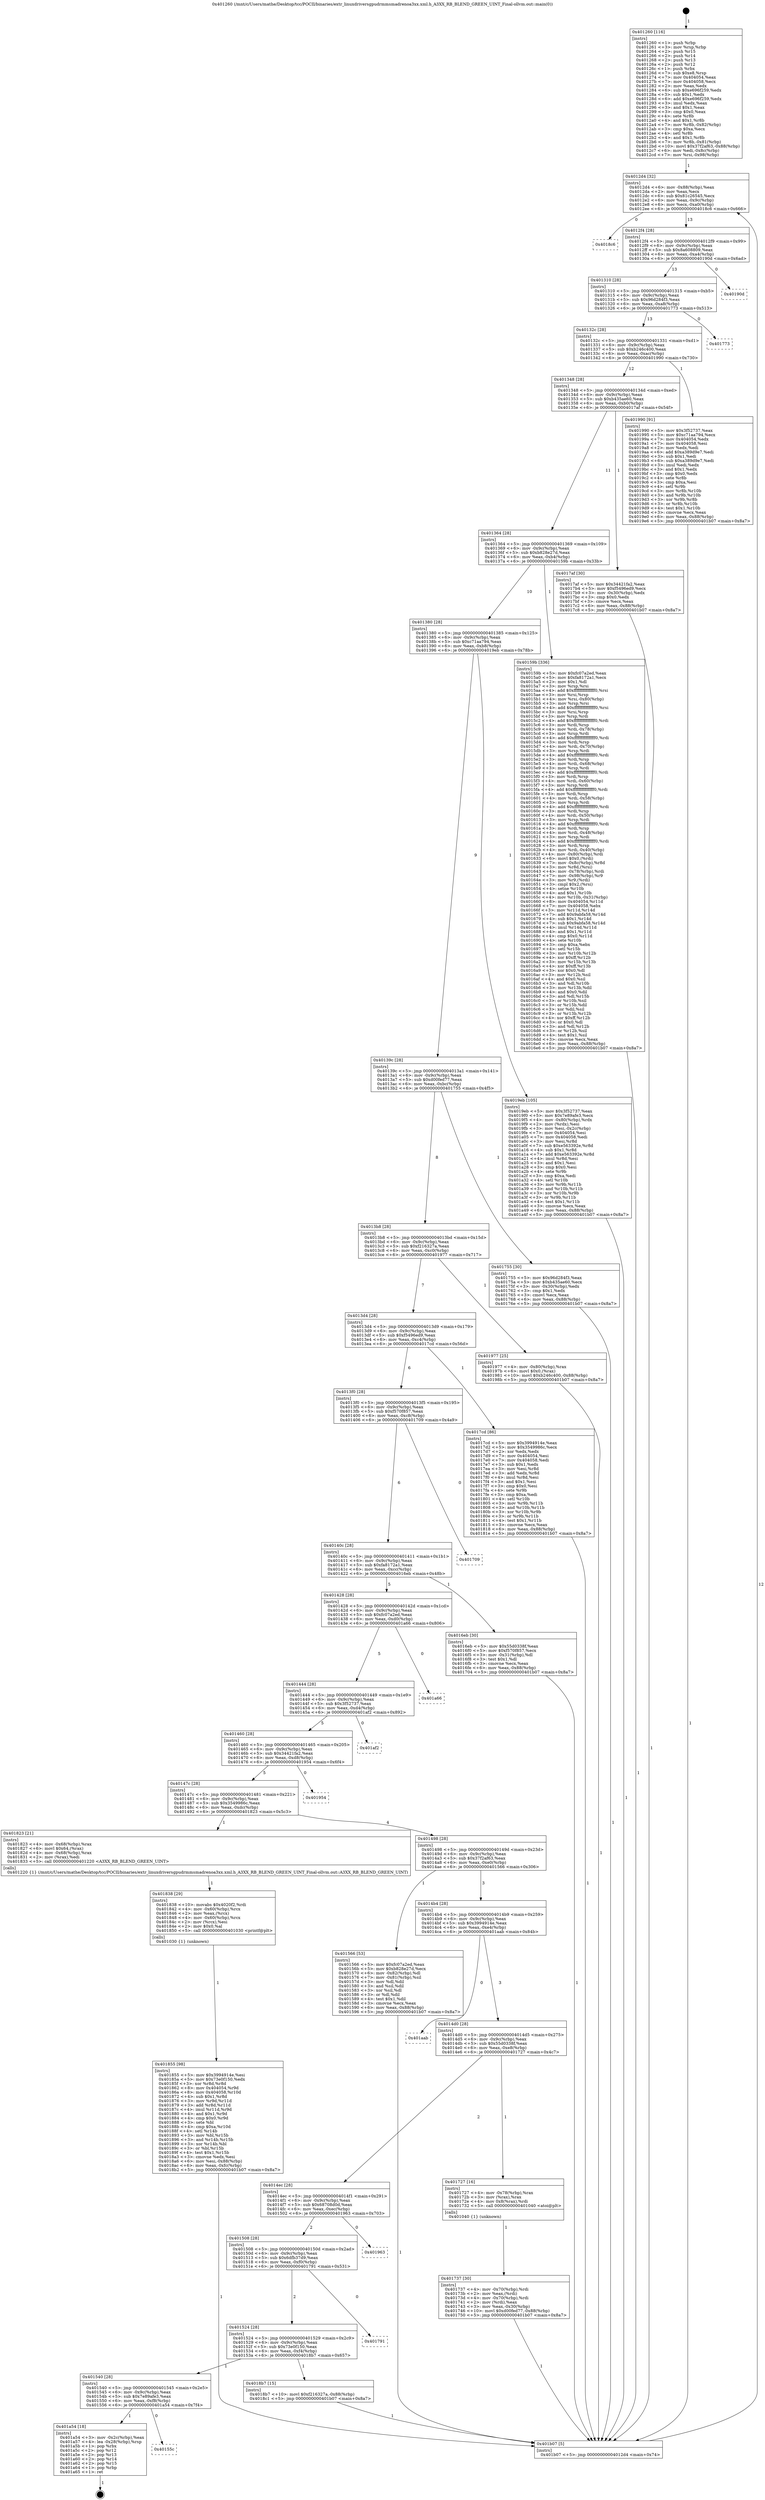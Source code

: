 digraph "0x401260" {
  label = "0x401260 (/mnt/c/Users/mathe/Desktop/tcc/POCII/binaries/extr_linuxdriversgpudrmmsmadrenoa3xx.xml.h_A3XX_RB_BLEND_GREEN_UINT_Final-ollvm.out::main(0))"
  labelloc = "t"
  node[shape=record]

  Entry [label="",width=0.3,height=0.3,shape=circle,fillcolor=black,style=filled]
  "0x4012d4" [label="{
     0x4012d4 [32]\l
     | [instrs]\l
     &nbsp;&nbsp;0x4012d4 \<+6\>: mov -0x88(%rbp),%eax\l
     &nbsp;&nbsp;0x4012da \<+2\>: mov %eax,%ecx\l
     &nbsp;&nbsp;0x4012dc \<+6\>: sub $0x81c26545,%ecx\l
     &nbsp;&nbsp;0x4012e2 \<+6\>: mov %eax,-0x9c(%rbp)\l
     &nbsp;&nbsp;0x4012e8 \<+6\>: mov %ecx,-0xa0(%rbp)\l
     &nbsp;&nbsp;0x4012ee \<+6\>: je 00000000004018c6 \<main+0x666\>\l
  }"]
  "0x4018c6" [label="{
     0x4018c6\l
  }", style=dashed]
  "0x4012f4" [label="{
     0x4012f4 [28]\l
     | [instrs]\l
     &nbsp;&nbsp;0x4012f4 \<+5\>: jmp 00000000004012f9 \<main+0x99\>\l
     &nbsp;&nbsp;0x4012f9 \<+6\>: mov -0x9c(%rbp),%eax\l
     &nbsp;&nbsp;0x4012ff \<+5\>: sub $0x8a608809,%eax\l
     &nbsp;&nbsp;0x401304 \<+6\>: mov %eax,-0xa4(%rbp)\l
     &nbsp;&nbsp;0x40130a \<+6\>: je 000000000040190d \<main+0x6ad\>\l
  }"]
  Exit [label="",width=0.3,height=0.3,shape=circle,fillcolor=black,style=filled,peripheries=2]
  "0x40190d" [label="{
     0x40190d\l
  }", style=dashed]
  "0x401310" [label="{
     0x401310 [28]\l
     | [instrs]\l
     &nbsp;&nbsp;0x401310 \<+5\>: jmp 0000000000401315 \<main+0xb5\>\l
     &nbsp;&nbsp;0x401315 \<+6\>: mov -0x9c(%rbp),%eax\l
     &nbsp;&nbsp;0x40131b \<+5\>: sub $0x96d284f3,%eax\l
     &nbsp;&nbsp;0x401320 \<+6\>: mov %eax,-0xa8(%rbp)\l
     &nbsp;&nbsp;0x401326 \<+6\>: je 0000000000401773 \<main+0x513\>\l
  }"]
  "0x40155c" [label="{
     0x40155c\l
  }", style=dashed]
  "0x401773" [label="{
     0x401773\l
  }", style=dashed]
  "0x40132c" [label="{
     0x40132c [28]\l
     | [instrs]\l
     &nbsp;&nbsp;0x40132c \<+5\>: jmp 0000000000401331 \<main+0xd1\>\l
     &nbsp;&nbsp;0x401331 \<+6\>: mov -0x9c(%rbp),%eax\l
     &nbsp;&nbsp;0x401337 \<+5\>: sub $0xb246c400,%eax\l
     &nbsp;&nbsp;0x40133c \<+6\>: mov %eax,-0xac(%rbp)\l
     &nbsp;&nbsp;0x401342 \<+6\>: je 0000000000401990 \<main+0x730\>\l
  }"]
  "0x401a54" [label="{
     0x401a54 [18]\l
     | [instrs]\l
     &nbsp;&nbsp;0x401a54 \<+3\>: mov -0x2c(%rbp),%eax\l
     &nbsp;&nbsp;0x401a57 \<+4\>: lea -0x28(%rbp),%rsp\l
     &nbsp;&nbsp;0x401a5b \<+1\>: pop %rbx\l
     &nbsp;&nbsp;0x401a5c \<+2\>: pop %r12\l
     &nbsp;&nbsp;0x401a5e \<+2\>: pop %r13\l
     &nbsp;&nbsp;0x401a60 \<+2\>: pop %r14\l
     &nbsp;&nbsp;0x401a62 \<+2\>: pop %r15\l
     &nbsp;&nbsp;0x401a64 \<+1\>: pop %rbp\l
     &nbsp;&nbsp;0x401a65 \<+1\>: ret\l
  }"]
  "0x401990" [label="{
     0x401990 [91]\l
     | [instrs]\l
     &nbsp;&nbsp;0x401990 \<+5\>: mov $0x3f52737,%eax\l
     &nbsp;&nbsp;0x401995 \<+5\>: mov $0xc71aa794,%ecx\l
     &nbsp;&nbsp;0x40199a \<+7\>: mov 0x404054,%edx\l
     &nbsp;&nbsp;0x4019a1 \<+7\>: mov 0x404058,%esi\l
     &nbsp;&nbsp;0x4019a8 \<+2\>: mov %edx,%edi\l
     &nbsp;&nbsp;0x4019aa \<+6\>: add $0xa389d9e7,%edi\l
     &nbsp;&nbsp;0x4019b0 \<+3\>: sub $0x1,%edi\l
     &nbsp;&nbsp;0x4019b3 \<+6\>: sub $0xa389d9e7,%edi\l
     &nbsp;&nbsp;0x4019b9 \<+3\>: imul %edi,%edx\l
     &nbsp;&nbsp;0x4019bc \<+3\>: and $0x1,%edx\l
     &nbsp;&nbsp;0x4019bf \<+3\>: cmp $0x0,%edx\l
     &nbsp;&nbsp;0x4019c2 \<+4\>: sete %r8b\l
     &nbsp;&nbsp;0x4019c6 \<+3\>: cmp $0xa,%esi\l
     &nbsp;&nbsp;0x4019c9 \<+4\>: setl %r9b\l
     &nbsp;&nbsp;0x4019cd \<+3\>: mov %r8b,%r10b\l
     &nbsp;&nbsp;0x4019d0 \<+3\>: and %r9b,%r10b\l
     &nbsp;&nbsp;0x4019d3 \<+3\>: xor %r9b,%r8b\l
     &nbsp;&nbsp;0x4019d6 \<+3\>: or %r8b,%r10b\l
     &nbsp;&nbsp;0x4019d9 \<+4\>: test $0x1,%r10b\l
     &nbsp;&nbsp;0x4019dd \<+3\>: cmovne %ecx,%eax\l
     &nbsp;&nbsp;0x4019e0 \<+6\>: mov %eax,-0x88(%rbp)\l
     &nbsp;&nbsp;0x4019e6 \<+5\>: jmp 0000000000401b07 \<main+0x8a7\>\l
  }"]
  "0x401348" [label="{
     0x401348 [28]\l
     | [instrs]\l
     &nbsp;&nbsp;0x401348 \<+5\>: jmp 000000000040134d \<main+0xed\>\l
     &nbsp;&nbsp;0x40134d \<+6\>: mov -0x9c(%rbp),%eax\l
     &nbsp;&nbsp;0x401353 \<+5\>: sub $0xb435ae60,%eax\l
     &nbsp;&nbsp;0x401358 \<+6\>: mov %eax,-0xb0(%rbp)\l
     &nbsp;&nbsp;0x40135e \<+6\>: je 00000000004017af \<main+0x54f\>\l
  }"]
  "0x401540" [label="{
     0x401540 [28]\l
     | [instrs]\l
     &nbsp;&nbsp;0x401540 \<+5\>: jmp 0000000000401545 \<main+0x2e5\>\l
     &nbsp;&nbsp;0x401545 \<+6\>: mov -0x9c(%rbp),%eax\l
     &nbsp;&nbsp;0x40154b \<+5\>: sub $0x7e89afe3,%eax\l
     &nbsp;&nbsp;0x401550 \<+6\>: mov %eax,-0xf8(%rbp)\l
     &nbsp;&nbsp;0x401556 \<+6\>: je 0000000000401a54 \<main+0x7f4\>\l
  }"]
  "0x4017af" [label="{
     0x4017af [30]\l
     | [instrs]\l
     &nbsp;&nbsp;0x4017af \<+5\>: mov $0x34421fa2,%eax\l
     &nbsp;&nbsp;0x4017b4 \<+5\>: mov $0xf5496ed9,%ecx\l
     &nbsp;&nbsp;0x4017b9 \<+3\>: mov -0x30(%rbp),%edx\l
     &nbsp;&nbsp;0x4017bc \<+3\>: cmp $0x0,%edx\l
     &nbsp;&nbsp;0x4017bf \<+3\>: cmove %ecx,%eax\l
     &nbsp;&nbsp;0x4017c2 \<+6\>: mov %eax,-0x88(%rbp)\l
     &nbsp;&nbsp;0x4017c8 \<+5\>: jmp 0000000000401b07 \<main+0x8a7\>\l
  }"]
  "0x401364" [label="{
     0x401364 [28]\l
     | [instrs]\l
     &nbsp;&nbsp;0x401364 \<+5\>: jmp 0000000000401369 \<main+0x109\>\l
     &nbsp;&nbsp;0x401369 \<+6\>: mov -0x9c(%rbp),%eax\l
     &nbsp;&nbsp;0x40136f \<+5\>: sub $0xb828e27d,%eax\l
     &nbsp;&nbsp;0x401374 \<+6\>: mov %eax,-0xb4(%rbp)\l
     &nbsp;&nbsp;0x40137a \<+6\>: je 000000000040159b \<main+0x33b\>\l
  }"]
  "0x4018b7" [label="{
     0x4018b7 [15]\l
     | [instrs]\l
     &nbsp;&nbsp;0x4018b7 \<+10\>: movl $0xf216327a,-0x88(%rbp)\l
     &nbsp;&nbsp;0x4018c1 \<+5\>: jmp 0000000000401b07 \<main+0x8a7\>\l
  }"]
  "0x40159b" [label="{
     0x40159b [336]\l
     | [instrs]\l
     &nbsp;&nbsp;0x40159b \<+5\>: mov $0xfc07a2ed,%eax\l
     &nbsp;&nbsp;0x4015a0 \<+5\>: mov $0xfa8172a1,%ecx\l
     &nbsp;&nbsp;0x4015a5 \<+2\>: mov $0x1,%dl\l
     &nbsp;&nbsp;0x4015a7 \<+3\>: mov %rsp,%rsi\l
     &nbsp;&nbsp;0x4015aa \<+4\>: add $0xfffffffffffffff0,%rsi\l
     &nbsp;&nbsp;0x4015ae \<+3\>: mov %rsi,%rsp\l
     &nbsp;&nbsp;0x4015b1 \<+4\>: mov %rsi,-0x80(%rbp)\l
     &nbsp;&nbsp;0x4015b5 \<+3\>: mov %rsp,%rsi\l
     &nbsp;&nbsp;0x4015b8 \<+4\>: add $0xfffffffffffffff0,%rsi\l
     &nbsp;&nbsp;0x4015bc \<+3\>: mov %rsi,%rsp\l
     &nbsp;&nbsp;0x4015bf \<+3\>: mov %rsp,%rdi\l
     &nbsp;&nbsp;0x4015c2 \<+4\>: add $0xfffffffffffffff0,%rdi\l
     &nbsp;&nbsp;0x4015c6 \<+3\>: mov %rdi,%rsp\l
     &nbsp;&nbsp;0x4015c9 \<+4\>: mov %rdi,-0x78(%rbp)\l
     &nbsp;&nbsp;0x4015cd \<+3\>: mov %rsp,%rdi\l
     &nbsp;&nbsp;0x4015d0 \<+4\>: add $0xfffffffffffffff0,%rdi\l
     &nbsp;&nbsp;0x4015d4 \<+3\>: mov %rdi,%rsp\l
     &nbsp;&nbsp;0x4015d7 \<+4\>: mov %rdi,-0x70(%rbp)\l
     &nbsp;&nbsp;0x4015db \<+3\>: mov %rsp,%rdi\l
     &nbsp;&nbsp;0x4015de \<+4\>: add $0xfffffffffffffff0,%rdi\l
     &nbsp;&nbsp;0x4015e2 \<+3\>: mov %rdi,%rsp\l
     &nbsp;&nbsp;0x4015e5 \<+4\>: mov %rdi,-0x68(%rbp)\l
     &nbsp;&nbsp;0x4015e9 \<+3\>: mov %rsp,%rdi\l
     &nbsp;&nbsp;0x4015ec \<+4\>: add $0xfffffffffffffff0,%rdi\l
     &nbsp;&nbsp;0x4015f0 \<+3\>: mov %rdi,%rsp\l
     &nbsp;&nbsp;0x4015f3 \<+4\>: mov %rdi,-0x60(%rbp)\l
     &nbsp;&nbsp;0x4015f7 \<+3\>: mov %rsp,%rdi\l
     &nbsp;&nbsp;0x4015fa \<+4\>: add $0xfffffffffffffff0,%rdi\l
     &nbsp;&nbsp;0x4015fe \<+3\>: mov %rdi,%rsp\l
     &nbsp;&nbsp;0x401601 \<+4\>: mov %rdi,-0x58(%rbp)\l
     &nbsp;&nbsp;0x401605 \<+3\>: mov %rsp,%rdi\l
     &nbsp;&nbsp;0x401608 \<+4\>: add $0xfffffffffffffff0,%rdi\l
     &nbsp;&nbsp;0x40160c \<+3\>: mov %rdi,%rsp\l
     &nbsp;&nbsp;0x40160f \<+4\>: mov %rdi,-0x50(%rbp)\l
     &nbsp;&nbsp;0x401613 \<+3\>: mov %rsp,%rdi\l
     &nbsp;&nbsp;0x401616 \<+4\>: add $0xfffffffffffffff0,%rdi\l
     &nbsp;&nbsp;0x40161a \<+3\>: mov %rdi,%rsp\l
     &nbsp;&nbsp;0x40161d \<+4\>: mov %rdi,-0x48(%rbp)\l
     &nbsp;&nbsp;0x401621 \<+3\>: mov %rsp,%rdi\l
     &nbsp;&nbsp;0x401624 \<+4\>: add $0xfffffffffffffff0,%rdi\l
     &nbsp;&nbsp;0x401628 \<+3\>: mov %rdi,%rsp\l
     &nbsp;&nbsp;0x40162b \<+4\>: mov %rdi,-0x40(%rbp)\l
     &nbsp;&nbsp;0x40162f \<+4\>: mov -0x80(%rbp),%rdi\l
     &nbsp;&nbsp;0x401633 \<+6\>: movl $0x0,(%rdi)\l
     &nbsp;&nbsp;0x401639 \<+7\>: mov -0x8c(%rbp),%r8d\l
     &nbsp;&nbsp;0x401640 \<+3\>: mov %r8d,(%rsi)\l
     &nbsp;&nbsp;0x401643 \<+4\>: mov -0x78(%rbp),%rdi\l
     &nbsp;&nbsp;0x401647 \<+7\>: mov -0x98(%rbp),%r9\l
     &nbsp;&nbsp;0x40164e \<+3\>: mov %r9,(%rdi)\l
     &nbsp;&nbsp;0x401651 \<+3\>: cmpl $0x2,(%rsi)\l
     &nbsp;&nbsp;0x401654 \<+4\>: setne %r10b\l
     &nbsp;&nbsp;0x401658 \<+4\>: and $0x1,%r10b\l
     &nbsp;&nbsp;0x40165c \<+4\>: mov %r10b,-0x31(%rbp)\l
     &nbsp;&nbsp;0x401660 \<+8\>: mov 0x404054,%r11d\l
     &nbsp;&nbsp;0x401668 \<+7\>: mov 0x404058,%ebx\l
     &nbsp;&nbsp;0x40166f \<+3\>: mov %r11d,%r14d\l
     &nbsp;&nbsp;0x401672 \<+7\>: add $0x9abfa58,%r14d\l
     &nbsp;&nbsp;0x401679 \<+4\>: sub $0x1,%r14d\l
     &nbsp;&nbsp;0x40167d \<+7\>: sub $0x9abfa58,%r14d\l
     &nbsp;&nbsp;0x401684 \<+4\>: imul %r14d,%r11d\l
     &nbsp;&nbsp;0x401688 \<+4\>: and $0x1,%r11d\l
     &nbsp;&nbsp;0x40168c \<+4\>: cmp $0x0,%r11d\l
     &nbsp;&nbsp;0x401690 \<+4\>: sete %r10b\l
     &nbsp;&nbsp;0x401694 \<+3\>: cmp $0xa,%ebx\l
     &nbsp;&nbsp;0x401697 \<+4\>: setl %r15b\l
     &nbsp;&nbsp;0x40169b \<+3\>: mov %r10b,%r12b\l
     &nbsp;&nbsp;0x40169e \<+4\>: xor $0xff,%r12b\l
     &nbsp;&nbsp;0x4016a2 \<+3\>: mov %r15b,%r13b\l
     &nbsp;&nbsp;0x4016a5 \<+4\>: xor $0xff,%r13b\l
     &nbsp;&nbsp;0x4016a9 \<+3\>: xor $0x0,%dl\l
     &nbsp;&nbsp;0x4016ac \<+3\>: mov %r12b,%sil\l
     &nbsp;&nbsp;0x4016af \<+4\>: and $0x0,%sil\l
     &nbsp;&nbsp;0x4016b3 \<+3\>: and %dl,%r10b\l
     &nbsp;&nbsp;0x4016b6 \<+3\>: mov %r13b,%dil\l
     &nbsp;&nbsp;0x4016b9 \<+4\>: and $0x0,%dil\l
     &nbsp;&nbsp;0x4016bd \<+3\>: and %dl,%r15b\l
     &nbsp;&nbsp;0x4016c0 \<+3\>: or %r10b,%sil\l
     &nbsp;&nbsp;0x4016c3 \<+3\>: or %r15b,%dil\l
     &nbsp;&nbsp;0x4016c6 \<+3\>: xor %dil,%sil\l
     &nbsp;&nbsp;0x4016c9 \<+3\>: or %r13b,%r12b\l
     &nbsp;&nbsp;0x4016cc \<+4\>: xor $0xff,%r12b\l
     &nbsp;&nbsp;0x4016d0 \<+3\>: or $0x0,%dl\l
     &nbsp;&nbsp;0x4016d3 \<+3\>: and %dl,%r12b\l
     &nbsp;&nbsp;0x4016d6 \<+3\>: or %r12b,%sil\l
     &nbsp;&nbsp;0x4016d9 \<+4\>: test $0x1,%sil\l
     &nbsp;&nbsp;0x4016dd \<+3\>: cmovne %ecx,%eax\l
     &nbsp;&nbsp;0x4016e0 \<+6\>: mov %eax,-0x88(%rbp)\l
     &nbsp;&nbsp;0x4016e6 \<+5\>: jmp 0000000000401b07 \<main+0x8a7\>\l
  }"]
  "0x401380" [label="{
     0x401380 [28]\l
     | [instrs]\l
     &nbsp;&nbsp;0x401380 \<+5\>: jmp 0000000000401385 \<main+0x125\>\l
     &nbsp;&nbsp;0x401385 \<+6\>: mov -0x9c(%rbp),%eax\l
     &nbsp;&nbsp;0x40138b \<+5\>: sub $0xc71aa794,%eax\l
     &nbsp;&nbsp;0x401390 \<+6\>: mov %eax,-0xb8(%rbp)\l
     &nbsp;&nbsp;0x401396 \<+6\>: je 00000000004019eb \<main+0x78b\>\l
  }"]
  "0x401524" [label="{
     0x401524 [28]\l
     | [instrs]\l
     &nbsp;&nbsp;0x401524 \<+5\>: jmp 0000000000401529 \<main+0x2c9\>\l
     &nbsp;&nbsp;0x401529 \<+6\>: mov -0x9c(%rbp),%eax\l
     &nbsp;&nbsp;0x40152f \<+5\>: sub $0x73e0f150,%eax\l
     &nbsp;&nbsp;0x401534 \<+6\>: mov %eax,-0xf4(%rbp)\l
     &nbsp;&nbsp;0x40153a \<+6\>: je 00000000004018b7 \<main+0x657\>\l
  }"]
  "0x4019eb" [label="{
     0x4019eb [105]\l
     | [instrs]\l
     &nbsp;&nbsp;0x4019eb \<+5\>: mov $0x3f52737,%eax\l
     &nbsp;&nbsp;0x4019f0 \<+5\>: mov $0x7e89afe3,%ecx\l
     &nbsp;&nbsp;0x4019f5 \<+4\>: mov -0x80(%rbp),%rdx\l
     &nbsp;&nbsp;0x4019f9 \<+2\>: mov (%rdx),%esi\l
     &nbsp;&nbsp;0x4019fb \<+3\>: mov %esi,-0x2c(%rbp)\l
     &nbsp;&nbsp;0x4019fe \<+7\>: mov 0x404054,%esi\l
     &nbsp;&nbsp;0x401a05 \<+7\>: mov 0x404058,%edi\l
     &nbsp;&nbsp;0x401a0c \<+3\>: mov %esi,%r8d\l
     &nbsp;&nbsp;0x401a0f \<+7\>: sub $0xe563392e,%r8d\l
     &nbsp;&nbsp;0x401a16 \<+4\>: sub $0x1,%r8d\l
     &nbsp;&nbsp;0x401a1a \<+7\>: add $0xe563392e,%r8d\l
     &nbsp;&nbsp;0x401a21 \<+4\>: imul %r8d,%esi\l
     &nbsp;&nbsp;0x401a25 \<+3\>: and $0x1,%esi\l
     &nbsp;&nbsp;0x401a28 \<+3\>: cmp $0x0,%esi\l
     &nbsp;&nbsp;0x401a2b \<+4\>: sete %r9b\l
     &nbsp;&nbsp;0x401a2f \<+3\>: cmp $0xa,%edi\l
     &nbsp;&nbsp;0x401a32 \<+4\>: setl %r10b\l
     &nbsp;&nbsp;0x401a36 \<+3\>: mov %r9b,%r11b\l
     &nbsp;&nbsp;0x401a39 \<+3\>: and %r10b,%r11b\l
     &nbsp;&nbsp;0x401a3c \<+3\>: xor %r10b,%r9b\l
     &nbsp;&nbsp;0x401a3f \<+3\>: or %r9b,%r11b\l
     &nbsp;&nbsp;0x401a42 \<+4\>: test $0x1,%r11b\l
     &nbsp;&nbsp;0x401a46 \<+3\>: cmovne %ecx,%eax\l
     &nbsp;&nbsp;0x401a49 \<+6\>: mov %eax,-0x88(%rbp)\l
     &nbsp;&nbsp;0x401a4f \<+5\>: jmp 0000000000401b07 \<main+0x8a7\>\l
  }"]
  "0x40139c" [label="{
     0x40139c [28]\l
     | [instrs]\l
     &nbsp;&nbsp;0x40139c \<+5\>: jmp 00000000004013a1 \<main+0x141\>\l
     &nbsp;&nbsp;0x4013a1 \<+6\>: mov -0x9c(%rbp),%eax\l
     &nbsp;&nbsp;0x4013a7 \<+5\>: sub $0xd00fed77,%eax\l
     &nbsp;&nbsp;0x4013ac \<+6\>: mov %eax,-0xbc(%rbp)\l
     &nbsp;&nbsp;0x4013b2 \<+6\>: je 0000000000401755 \<main+0x4f5\>\l
  }"]
  "0x401791" [label="{
     0x401791\l
  }", style=dashed]
  "0x401755" [label="{
     0x401755 [30]\l
     | [instrs]\l
     &nbsp;&nbsp;0x401755 \<+5\>: mov $0x96d284f3,%eax\l
     &nbsp;&nbsp;0x40175a \<+5\>: mov $0xb435ae60,%ecx\l
     &nbsp;&nbsp;0x40175f \<+3\>: mov -0x30(%rbp),%edx\l
     &nbsp;&nbsp;0x401762 \<+3\>: cmp $0x1,%edx\l
     &nbsp;&nbsp;0x401765 \<+3\>: cmovl %ecx,%eax\l
     &nbsp;&nbsp;0x401768 \<+6\>: mov %eax,-0x88(%rbp)\l
     &nbsp;&nbsp;0x40176e \<+5\>: jmp 0000000000401b07 \<main+0x8a7\>\l
  }"]
  "0x4013b8" [label="{
     0x4013b8 [28]\l
     | [instrs]\l
     &nbsp;&nbsp;0x4013b8 \<+5\>: jmp 00000000004013bd \<main+0x15d\>\l
     &nbsp;&nbsp;0x4013bd \<+6\>: mov -0x9c(%rbp),%eax\l
     &nbsp;&nbsp;0x4013c3 \<+5\>: sub $0xf216327a,%eax\l
     &nbsp;&nbsp;0x4013c8 \<+6\>: mov %eax,-0xc0(%rbp)\l
     &nbsp;&nbsp;0x4013ce \<+6\>: je 0000000000401977 \<main+0x717\>\l
  }"]
  "0x401508" [label="{
     0x401508 [28]\l
     | [instrs]\l
     &nbsp;&nbsp;0x401508 \<+5\>: jmp 000000000040150d \<main+0x2ad\>\l
     &nbsp;&nbsp;0x40150d \<+6\>: mov -0x9c(%rbp),%eax\l
     &nbsp;&nbsp;0x401513 \<+5\>: sub $0x6dfb37d9,%eax\l
     &nbsp;&nbsp;0x401518 \<+6\>: mov %eax,-0xf0(%rbp)\l
     &nbsp;&nbsp;0x40151e \<+6\>: je 0000000000401791 \<main+0x531\>\l
  }"]
  "0x401977" [label="{
     0x401977 [25]\l
     | [instrs]\l
     &nbsp;&nbsp;0x401977 \<+4\>: mov -0x80(%rbp),%rax\l
     &nbsp;&nbsp;0x40197b \<+6\>: movl $0x0,(%rax)\l
     &nbsp;&nbsp;0x401981 \<+10\>: movl $0xb246c400,-0x88(%rbp)\l
     &nbsp;&nbsp;0x40198b \<+5\>: jmp 0000000000401b07 \<main+0x8a7\>\l
  }"]
  "0x4013d4" [label="{
     0x4013d4 [28]\l
     | [instrs]\l
     &nbsp;&nbsp;0x4013d4 \<+5\>: jmp 00000000004013d9 \<main+0x179\>\l
     &nbsp;&nbsp;0x4013d9 \<+6\>: mov -0x9c(%rbp),%eax\l
     &nbsp;&nbsp;0x4013df \<+5\>: sub $0xf5496ed9,%eax\l
     &nbsp;&nbsp;0x4013e4 \<+6\>: mov %eax,-0xc4(%rbp)\l
     &nbsp;&nbsp;0x4013ea \<+6\>: je 00000000004017cd \<main+0x56d\>\l
  }"]
  "0x401963" [label="{
     0x401963\l
  }", style=dashed]
  "0x4017cd" [label="{
     0x4017cd [86]\l
     | [instrs]\l
     &nbsp;&nbsp;0x4017cd \<+5\>: mov $0x3994914e,%eax\l
     &nbsp;&nbsp;0x4017d2 \<+5\>: mov $0x3549986c,%ecx\l
     &nbsp;&nbsp;0x4017d7 \<+2\>: xor %edx,%edx\l
     &nbsp;&nbsp;0x4017d9 \<+7\>: mov 0x404054,%esi\l
     &nbsp;&nbsp;0x4017e0 \<+7\>: mov 0x404058,%edi\l
     &nbsp;&nbsp;0x4017e7 \<+3\>: sub $0x1,%edx\l
     &nbsp;&nbsp;0x4017ea \<+3\>: mov %esi,%r8d\l
     &nbsp;&nbsp;0x4017ed \<+3\>: add %edx,%r8d\l
     &nbsp;&nbsp;0x4017f0 \<+4\>: imul %r8d,%esi\l
     &nbsp;&nbsp;0x4017f4 \<+3\>: and $0x1,%esi\l
     &nbsp;&nbsp;0x4017f7 \<+3\>: cmp $0x0,%esi\l
     &nbsp;&nbsp;0x4017fa \<+4\>: sete %r9b\l
     &nbsp;&nbsp;0x4017fe \<+3\>: cmp $0xa,%edi\l
     &nbsp;&nbsp;0x401801 \<+4\>: setl %r10b\l
     &nbsp;&nbsp;0x401805 \<+3\>: mov %r9b,%r11b\l
     &nbsp;&nbsp;0x401808 \<+3\>: and %r10b,%r11b\l
     &nbsp;&nbsp;0x40180b \<+3\>: xor %r10b,%r9b\l
     &nbsp;&nbsp;0x40180e \<+3\>: or %r9b,%r11b\l
     &nbsp;&nbsp;0x401811 \<+4\>: test $0x1,%r11b\l
     &nbsp;&nbsp;0x401815 \<+3\>: cmovne %ecx,%eax\l
     &nbsp;&nbsp;0x401818 \<+6\>: mov %eax,-0x88(%rbp)\l
     &nbsp;&nbsp;0x40181e \<+5\>: jmp 0000000000401b07 \<main+0x8a7\>\l
  }"]
  "0x4013f0" [label="{
     0x4013f0 [28]\l
     | [instrs]\l
     &nbsp;&nbsp;0x4013f0 \<+5\>: jmp 00000000004013f5 \<main+0x195\>\l
     &nbsp;&nbsp;0x4013f5 \<+6\>: mov -0x9c(%rbp),%eax\l
     &nbsp;&nbsp;0x4013fb \<+5\>: sub $0xf570f857,%eax\l
     &nbsp;&nbsp;0x401400 \<+6\>: mov %eax,-0xc8(%rbp)\l
     &nbsp;&nbsp;0x401406 \<+6\>: je 0000000000401709 \<main+0x4a9\>\l
  }"]
  "0x401855" [label="{
     0x401855 [98]\l
     | [instrs]\l
     &nbsp;&nbsp;0x401855 \<+5\>: mov $0x3994914e,%esi\l
     &nbsp;&nbsp;0x40185a \<+5\>: mov $0x73e0f150,%edx\l
     &nbsp;&nbsp;0x40185f \<+3\>: xor %r8d,%r8d\l
     &nbsp;&nbsp;0x401862 \<+8\>: mov 0x404054,%r9d\l
     &nbsp;&nbsp;0x40186a \<+8\>: mov 0x404058,%r10d\l
     &nbsp;&nbsp;0x401872 \<+4\>: sub $0x1,%r8d\l
     &nbsp;&nbsp;0x401876 \<+3\>: mov %r9d,%r11d\l
     &nbsp;&nbsp;0x401879 \<+3\>: add %r8d,%r11d\l
     &nbsp;&nbsp;0x40187c \<+4\>: imul %r11d,%r9d\l
     &nbsp;&nbsp;0x401880 \<+4\>: and $0x1,%r9d\l
     &nbsp;&nbsp;0x401884 \<+4\>: cmp $0x0,%r9d\l
     &nbsp;&nbsp;0x401888 \<+3\>: sete %bl\l
     &nbsp;&nbsp;0x40188b \<+4\>: cmp $0xa,%r10d\l
     &nbsp;&nbsp;0x40188f \<+4\>: setl %r14b\l
     &nbsp;&nbsp;0x401893 \<+3\>: mov %bl,%r15b\l
     &nbsp;&nbsp;0x401896 \<+3\>: and %r14b,%r15b\l
     &nbsp;&nbsp;0x401899 \<+3\>: xor %r14b,%bl\l
     &nbsp;&nbsp;0x40189c \<+3\>: or %bl,%r15b\l
     &nbsp;&nbsp;0x40189f \<+4\>: test $0x1,%r15b\l
     &nbsp;&nbsp;0x4018a3 \<+3\>: cmovne %edx,%esi\l
     &nbsp;&nbsp;0x4018a6 \<+6\>: mov %esi,-0x88(%rbp)\l
     &nbsp;&nbsp;0x4018ac \<+6\>: mov %eax,-0xfc(%rbp)\l
     &nbsp;&nbsp;0x4018b2 \<+5\>: jmp 0000000000401b07 \<main+0x8a7\>\l
  }"]
  "0x401709" [label="{
     0x401709\l
  }", style=dashed]
  "0x40140c" [label="{
     0x40140c [28]\l
     | [instrs]\l
     &nbsp;&nbsp;0x40140c \<+5\>: jmp 0000000000401411 \<main+0x1b1\>\l
     &nbsp;&nbsp;0x401411 \<+6\>: mov -0x9c(%rbp),%eax\l
     &nbsp;&nbsp;0x401417 \<+5\>: sub $0xfa8172a1,%eax\l
     &nbsp;&nbsp;0x40141c \<+6\>: mov %eax,-0xcc(%rbp)\l
     &nbsp;&nbsp;0x401422 \<+6\>: je 00000000004016eb \<main+0x48b\>\l
  }"]
  "0x401838" [label="{
     0x401838 [29]\l
     | [instrs]\l
     &nbsp;&nbsp;0x401838 \<+10\>: movabs $0x4020f2,%rdi\l
     &nbsp;&nbsp;0x401842 \<+4\>: mov -0x60(%rbp),%rcx\l
     &nbsp;&nbsp;0x401846 \<+2\>: mov %eax,(%rcx)\l
     &nbsp;&nbsp;0x401848 \<+4\>: mov -0x60(%rbp),%rcx\l
     &nbsp;&nbsp;0x40184c \<+2\>: mov (%rcx),%esi\l
     &nbsp;&nbsp;0x40184e \<+2\>: mov $0x0,%al\l
     &nbsp;&nbsp;0x401850 \<+5\>: call 0000000000401030 \<printf@plt\>\l
     | [calls]\l
     &nbsp;&nbsp;0x401030 \{1\} (unknown)\l
  }"]
  "0x4016eb" [label="{
     0x4016eb [30]\l
     | [instrs]\l
     &nbsp;&nbsp;0x4016eb \<+5\>: mov $0x55d0338f,%eax\l
     &nbsp;&nbsp;0x4016f0 \<+5\>: mov $0xf570f857,%ecx\l
     &nbsp;&nbsp;0x4016f5 \<+3\>: mov -0x31(%rbp),%dl\l
     &nbsp;&nbsp;0x4016f8 \<+3\>: test $0x1,%dl\l
     &nbsp;&nbsp;0x4016fb \<+3\>: cmovne %ecx,%eax\l
     &nbsp;&nbsp;0x4016fe \<+6\>: mov %eax,-0x88(%rbp)\l
     &nbsp;&nbsp;0x401704 \<+5\>: jmp 0000000000401b07 \<main+0x8a7\>\l
  }"]
  "0x401428" [label="{
     0x401428 [28]\l
     | [instrs]\l
     &nbsp;&nbsp;0x401428 \<+5\>: jmp 000000000040142d \<main+0x1cd\>\l
     &nbsp;&nbsp;0x40142d \<+6\>: mov -0x9c(%rbp),%eax\l
     &nbsp;&nbsp;0x401433 \<+5\>: sub $0xfc07a2ed,%eax\l
     &nbsp;&nbsp;0x401438 \<+6\>: mov %eax,-0xd0(%rbp)\l
     &nbsp;&nbsp;0x40143e \<+6\>: je 0000000000401a66 \<main+0x806\>\l
  }"]
  "0x401737" [label="{
     0x401737 [30]\l
     | [instrs]\l
     &nbsp;&nbsp;0x401737 \<+4\>: mov -0x70(%rbp),%rdi\l
     &nbsp;&nbsp;0x40173b \<+2\>: mov %eax,(%rdi)\l
     &nbsp;&nbsp;0x40173d \<+4\>: mov -0x70(%rbp),%rdi\l
     &nbsp;&nbsp;0x401741 \<+2\>: mov (%rdi),%eax\l
     &nbsp;&nbsp;0x401743 \<+3\>: mov %eax,-0x30(%rbp)\l
     &nbsp;&nbsp;0x401746 \<+10\>: movl $0xd00fed77,-0x88(%rbp)\l
     &nbsp;&nbsp;0x401750 \<+5\>: jmp 0000000000401b07 \<main+0x8a7\>\l
  }"]
  "0x401a66" [label="{
     0x401a66\l
  }", style=dashed]
  "0x401444" [label="{
     0x401444 [28]\l
     | [instrs]\l
     &nbsp;&nbsp;0x401444 \<+5\>: jmp 0000000000401449 \<main+0x1e9\>\l
     &nbsp;&nbsp;0x401449 \<+6\>: mov -0x9c(%rbp),%eax\l
     &nbsp;&nbsp;0x40144f \<+5\>: sub $0x3f52737,%eax\l
     &nbsp;&nbsp;0x401454 \<+6\>: mov %eax,-0xd4(%rbp)\l
     &nbsp;&nbsp;0x40145a \<+6\>: je 0000000000401af2 \<main+0x892\>\l
  }"]
  "0x4014ec" [label="{
     0x4014ec [28]\l
     | [instrs]\l
     &nbsp;&nbsp;0x4014ec \<+5\>: jmp 00000000004014f1 \<main+0x291\>\l
     &nbsp;&nbsp;0x4014f1 \<+6\>: mov -0x9c(%rbp),%eax\l
     &nbsp;&nbsp;0x4014f7 \<+5\>: sub $0x68708d0d,%eax\l
     &nbsp;&nbsp;0x4014fc \<+6\>: mov %eax,-0xec(%rbp)\l
     &nbsp;&nbsp;0x401502 \<+6\>: je 0000000000401963 \<main+0x703\>\l
  }"]
  "0x401af2" [label="{
     0x401af2\l
  }", style=dashed]
  "0x401460" [label="{
     0x401460 [28]\l
     | [instrs]\l
     &nbsp;&nbsp;0x401460 \<+5\>: jmp 0000000000401465 \<main+0x205\>\l
     &nbsp;&nbsp;0x401465 \<+6\>: mov -0x9c(%rbp),%eax\l
     &nbsp;&nbsp;0x40146b \<+5\>: sub $0x34421fa2,%eax\l
     &nbsp;&nbsp;0x401470 \<+6\>: mov %eax,-0xd8(%rbp)\l
     &nbsp;&nbsp;0x401476 \<+6\>: je 0000000000401954 \<main+0x6f4\>\l
  }"]
  "0x401727" [label="{
     0x401727 [16]\l
     | [instrs]\l
     &nbsp;&nbsp;0x401727 \<+4\>: mov -0x78(%rbp),%rax\l
     &nbsp;&nbsp;0x40172b \<+3\>: mov (%rax),%rax\l
     &nbsp;&nbsp;0x40172e \<+4\>: mov 0x8(%rax),%rdi\l
     &nbsp;&nbsp;0x401732 \<+5\>: call 0000000000401040 \<atoi@plt\>\l
     | [calls]\l
     &nbsp;&nbsp;0x401040 \{1\} (unknown)\l
  }"]
  "0x401954" [label="{
     0x401954\l
  }", style=dashed]
  "0x40147c" [label="{
     0x40147c [28]\l
     | [instrs]\l
     &nbsp;&nbsp;0x40147c \<+5\>: jmp 0000000000401481 \<main+0x221\>\l
     &nbsp;&nbsp;0x401481 \<+6\>: mov -0x9c(%rbp),%eax\l
     &nbsp;&nbsp;0x401487 \<+5\>: sub $0x3549986c,%eax\l
     &nbsp;&nbsp;0x40148c \<+6\>: mov %eax,-0xdc(%rbp)\l
     &nbsp;&nbsp;0x401492 \<+6\>: je 0000000000401823 \<main+0x5c3\>\l
  }"]
  "0x4014d0" [label="{
     0x4014d0 [28]\l
     | [instrs]\l
     &nbsp;&nbsp;0x4014d0 \<+5\>: jmp 00000000004014d5 \<main+0x275\>\l
     &nbsp;&nbsp;0x4014d5 \<+6\>: mov -0x9c(%rbp),%eax\l
     &nbsp;&nbsp;0x4014db \<+5\>: sub $0x55d0338f,%eax\l
     &nbsp;&nbsp;0x4014e0 \<+6\>: mov %eax,-0xe8(%rbp)\l
     &nbsp;&nbsp;0x4014e6 \<+6\>: je 0000000000401727 \<main+0x4c7\>\l
  }"]
  "0x401823" [label="{
     0x401823 [21]\l
     | [instrs]\l
     &nbsp;&nbsp;0x401823 \<+4\>: mov -0x68(%rbp),%rax\l
     &nbsp;&nbsp;0x401827 \<+6\>: movl $0x64,(%rax)\l
     &nbsp;&nbsp;0x40182d \<+4\>: mov -0x68(%rbp),%rax\l
     &nbsp;&nbsp;0x401831 \<+2\>: mov (%rax),%edi\l
     &nbsp;&nbsp;0x401833 \<+5\>: call 0000000000401220 \<A3XX_RB_BLEND_GREEN_UINT\>\l
     | [calls]\l
     &nbsp;&nbsp;0x401220 \{1\} (/mnt/c/Users/mathe/Desktop/tcc/POCII/binaries/extr_linuxdriversgpudrmmsmadrenoa3xx.xml.h_A3XX_RB_BLEND_GREEN_UINT_Final-ollvm.out::A3XX_RB_BLEND_GREEN_UINT)\l
  }"]
  "0x401498" [label="{
     0x401498 [28]\l
     | [instrs]\l
     &nbsp;&nbsp;0x401498 \<+5\>: jmp 000000000040149d \<main+0x23d\>\l
     &nbsp;&nbsp;0x40149d \<+6\>: mov -0x9c(%rbp),%eax\l
     &nbsp;&nbsp;0x4014a3 \<+5\>: sub $0x37f2af63,%eax\l
     &nbsp;&nbsp;0x4014a8 \<+6\>: mov %eax,-0xe0(%rbp)\l
     &nbsp;&nbsp;0x4014ae \<+6\>: je 0000000000401566 \<main+0x306\>\l
  }"]
  "0x401aab" [label="{
     0x401aab\l
  }", style=dashed]
  "0x401566" [label="{
     0x401566 [53]\l
     | [instrs]\l
     &nbsp;&nbsp;0x401566 \<+5\>: mov $0xfc07a2ed,%eax\l
     &nbsp;&nbsp;0x40156b \<+5\>: mov $0xb828e27d,%ecx\l
     &nbsp;&nbsp;0x401570 \<+6\>: mov -0x82(%rbp),%dl\l
     &nbsp;&nbsp;0x401576 \<+7\>: mov -0x81(%rbp),%sil\l
     &nbsp;&nbsp;0x40157d \<+3\>: mov %dl,%dil\l
     &nbsp;&nbsp;0x401580 \<+3\>: and %sil,%dil\l
     &nbsp;&nbsp;0x401583 \<+3\>: xor %sil,%dl\l
     &nbsp;&nbsp;0x401586 \<+3\>: or %dl,%dil\l
     &nbsp;&nbsp;0x401589 \<+4\>: test $0x1,%dil\l
     &nbsp;&nbsp;0x40158d \<+3\>: cmovne %ecx,%eax\l
     &nbsp;&nbsp;0x401590 \<+6\>: mov %eax,-0x88(%rbp)\l
     &nbsp;&nbsp;0x401596 \<+5\>: jmp 0000000000401b07 \<main+0x8a7\>\l
  }"]
  "0x4014b4" [label="{
     0x4014b4 [28]\l
     | [instrs]\l
     &nbsp;&nbsp;0x4014b4 \<+5\>: jmp 00000000004014b9 \<main+0x259\>\l
     &nbsp;&nbsp;0x4014b9 \<+6\>: mov -0x9c(%rbp),%eax\l
     &nbsp;&nbsp;0x4014bf \<+5\>: sub $0x3994914e,%eax\l
     &nbsp;&nbsp;0x4014c4 \<+6\>: mov %eax,-0xe4(%rbp)\l
     &nbsp;&nbsp;0x4014ca \<+6\>: je 0000000000401aab \<main+0x84b\>\l
  }"]
  "0x401b07" [label="{
     0x401b07 [5]\l
     | [instrs]\l
     &nbsp;&nbsp;0x401b07 \<+5\>: jmp 00000000004012d4 \<main+0x74\>\l
  }"]
  "0x401260" [label="{
     0x401260 [116]\l
     | [instrs]\l
     &nbsp;&nbsp;0x401260 \<+1\>: push %rbp\l
     &nbsp;&nbsp;0x401261 \<+3\>: mov %rsp,%rbp\l
     &nbsp;&nbsp;0x401264 \<+2\>: push %r15\l
     &nbsp;&nbsp;0x401266 \<+2\>: push %r14\l
     &nbsp;&nbsp;0x401268 \<+2\>: push %r13\l
     &nbsp;&nbsp;0x40126a \<+2\>: push %r12\l
     &nbsp;&nbsp;0x40126c \<+1\>: push %rbx\l
     &nbsp;&nbsp;0x40126d \<+7\>: sub $0xe8,%rsp\l
     &nbsp;&nbsp;0x401274 \<+7\>: mov 0x404054,%eax\l
     &nbsp;&nbsp;0x40127b \<+7\>: mov 0x404058,%ecx\l
     &nbsp;&nbsp;0x401282 \<+2\>: mov %eax,%edx\l
     &nbsp;&nbsp;0x401284 \<+6\>: sub $0xe696f259,%edx\l
     &nbsp;&nbsp;0x40128a \<+3\>: sub $0x1,%edx\l
     &nbsp;&nbsp;0x40128d \<+6\>: add $0xe696f259,%edx\l
     &nbsp;&nbsp;0x401293 \<+3\>: imul %edx,%eax\l
     &nbsp;&nbsp;0x401296 \<+3\>: and $0x1,%eax\l
     &nbsp;&nbsp;0x401299 \<+3\>: cmp $0x0,%eax\l
     &nbsp;&nbsp;0x40129c \<+4\>: sete %r8b\l
     &nbsp;&nbsp;0x4012a0 \<+4\>: and $0x1,%r8b\l
     &nbsp;&nbsp;0x4012a4 \<+7\>: mov %r8b,-0x82(%rbp)\l
     &nbsp;&nbsp;0x4012ab \<+3\>: cmp $0xa,%ecx\l
     &nbsp;&nbsp;0x4012ae \<+4\>: setl %r8b\l
     &nbsp;&nbsp;0x4012b2 \<+4\>: and $0x1,%r8b\l
     &nbsp;&nbsp;0x4012b6 \<+7\>: mov %r8b,-0x81(%rbp)\l
     &nbsp;&nbsp;0x4012bd \<+10\>: movl $0x37f2af63,-0x88(%rbp)\l
     &nbsp;&nbsp;0x4012c7 \<+6\>: mov %edi,-0x8c(%rbp)\l
     &nbsp;&nbsp;0x4012cd \<+7\>: mov %rsi,-0x98(%rbp)\l
  }"]
  Entry -> "0x401260" [label=" 1"]
  "0x4012d4" -> "0x4018c6" [label=" 0"]
  "0x4012d4" -> "0x4012f4" [label=" 13"]
  "0x401a54" -> Exit [label=" 1"]
  "0x4012f4" -> "0x40190d" [label=" 0"]
  "0x4012f4" -> "0x401310" [label=" 13"]
  "0x401540" -> "0x40155c" [label=" 0"]
  "0x401310" -> "0x401773" [label=" 0"]
  "0x401310" -> "0x40132c" [label=" 13"]
  "0x401540" -> "0x401a54" [label=" 1"]
  "0x40132c" -> "0x401990" [label=" 1"]
  "0x40132c" -> "0x401348" [label=" 12"]
  "0x4019eb" -> "0x401b07" [label=" 1"]
  "0x401348" -> "0x4017af" [label=" 1"]
  "0x401348" -> "0x401364" [label=" 11"]
  "0x401990" -> "0x401b07" [label=" 1"]
  "0x401364" -> "0x40159b" [label=" 1"]
  "0x401364" -> "0x401380" [label=" 10"]
  "0x401977" -> "0x401b07" [label=" 1"]
  "0x401380" -> "0x4019eb" [label=" 1"]
  "0x401380" -> "0x40139c" [label=" 9"]
  "0x401524" -> "0x401540" [label=" 1"]
  "0x40139c" -> "0x401755" [label=" 1"]
  "0x40139c" -> "0x4013b8" [label=" 8"]
  "0x401524" -> "0x4018b7" [label=" 1"]
  "0x4013b8" -> "0x401977" [label=" 1"]
  "0x4013b8" -> "0x4013d4" [label=" 7"]
  "0x401508" -> "0x401524" [label=" 2"]
  "0x4013d4" -> "0x4017cd" [label=" 1"]
  "0x4013d4" -> "0x4013f0" [label=" 6"]
  "0x401508" -> "0x401791" [label=" 0"]
  "0x4013f0" -> "0x401709" [label=" 0"]
  "0x4013f0" -> "0x40140c" [label=" 6"]
  "0x4014ec" -> "0x401508" [label=" 2"]
  "0x40140c" -> "0x4016eb" [label=" 1"]
  "0x40140c" -> "0x401428" [label=" 5"]
  "0x4014ec" -> "0x401963" [label=" 0"]
  "0x401428" -> "0x401a66" [label=" 0"]
  "0x401428" -> "0x401444" [label=" 5"]
  "0x4018b7" -> "0x401b07" [label=" 1"]
  "0x401444" -> "0x401af2" [label=" 0"]
  "0x401444" -> "0x401460" [label=" 5"]
  "0x401855" -> "0x401b07" [label=" 1"]
  "0x401460" -> "0x401954" [label=" 0"]
  "0x401460" -> "0x40147c" [label=" 5"]
  "0x401838" -> "0x401855" [label=" 1"]
  "0x40147c" -> "0x401823" [label=" 1"]
  "0x40147c" -> "0x401498" [label=" 4"]
  "0x4017cd" -> "0x401b07" [label=" 1"]
  "0x401498" -> "0x401566" [label=" 1"]
  "0x401498" -> "0x4014b4" [label=" 3"]
  "0x401566" -> "0x401b07" [label=" 1"]
  "0x401260" -> "0x4012d4" [label=" 1"]
  "0x401b07" -> "0x4012d4" [label=" 12"]
  "0x4017af" -> "0x401b07" [label=" 1"]
  "0x40159b" -> "0x401b07" [label=" 1"]
  "0x4016eb" -> "0x401b07" [label=" 1"]
  "0x401755" -> "0x401b07" [label=" 1"]
  "0x4014b4" -> "0x401aab" [label=" 0"]
  "0x4014b4" -> "0x4014d0" [label=" 3"]
  "0x401823" -> "0x401838" [label=" 1"]
  "0x4014d0" -> "0x401727" [label=" 1"]
  "0x4014d0" -> "0x4014ec" [label=" 2"]
  "0x401727" -> "0x401737" [label=" 1"]
  "0x401737" -> "0x401b07" [label=" 1"]
}

